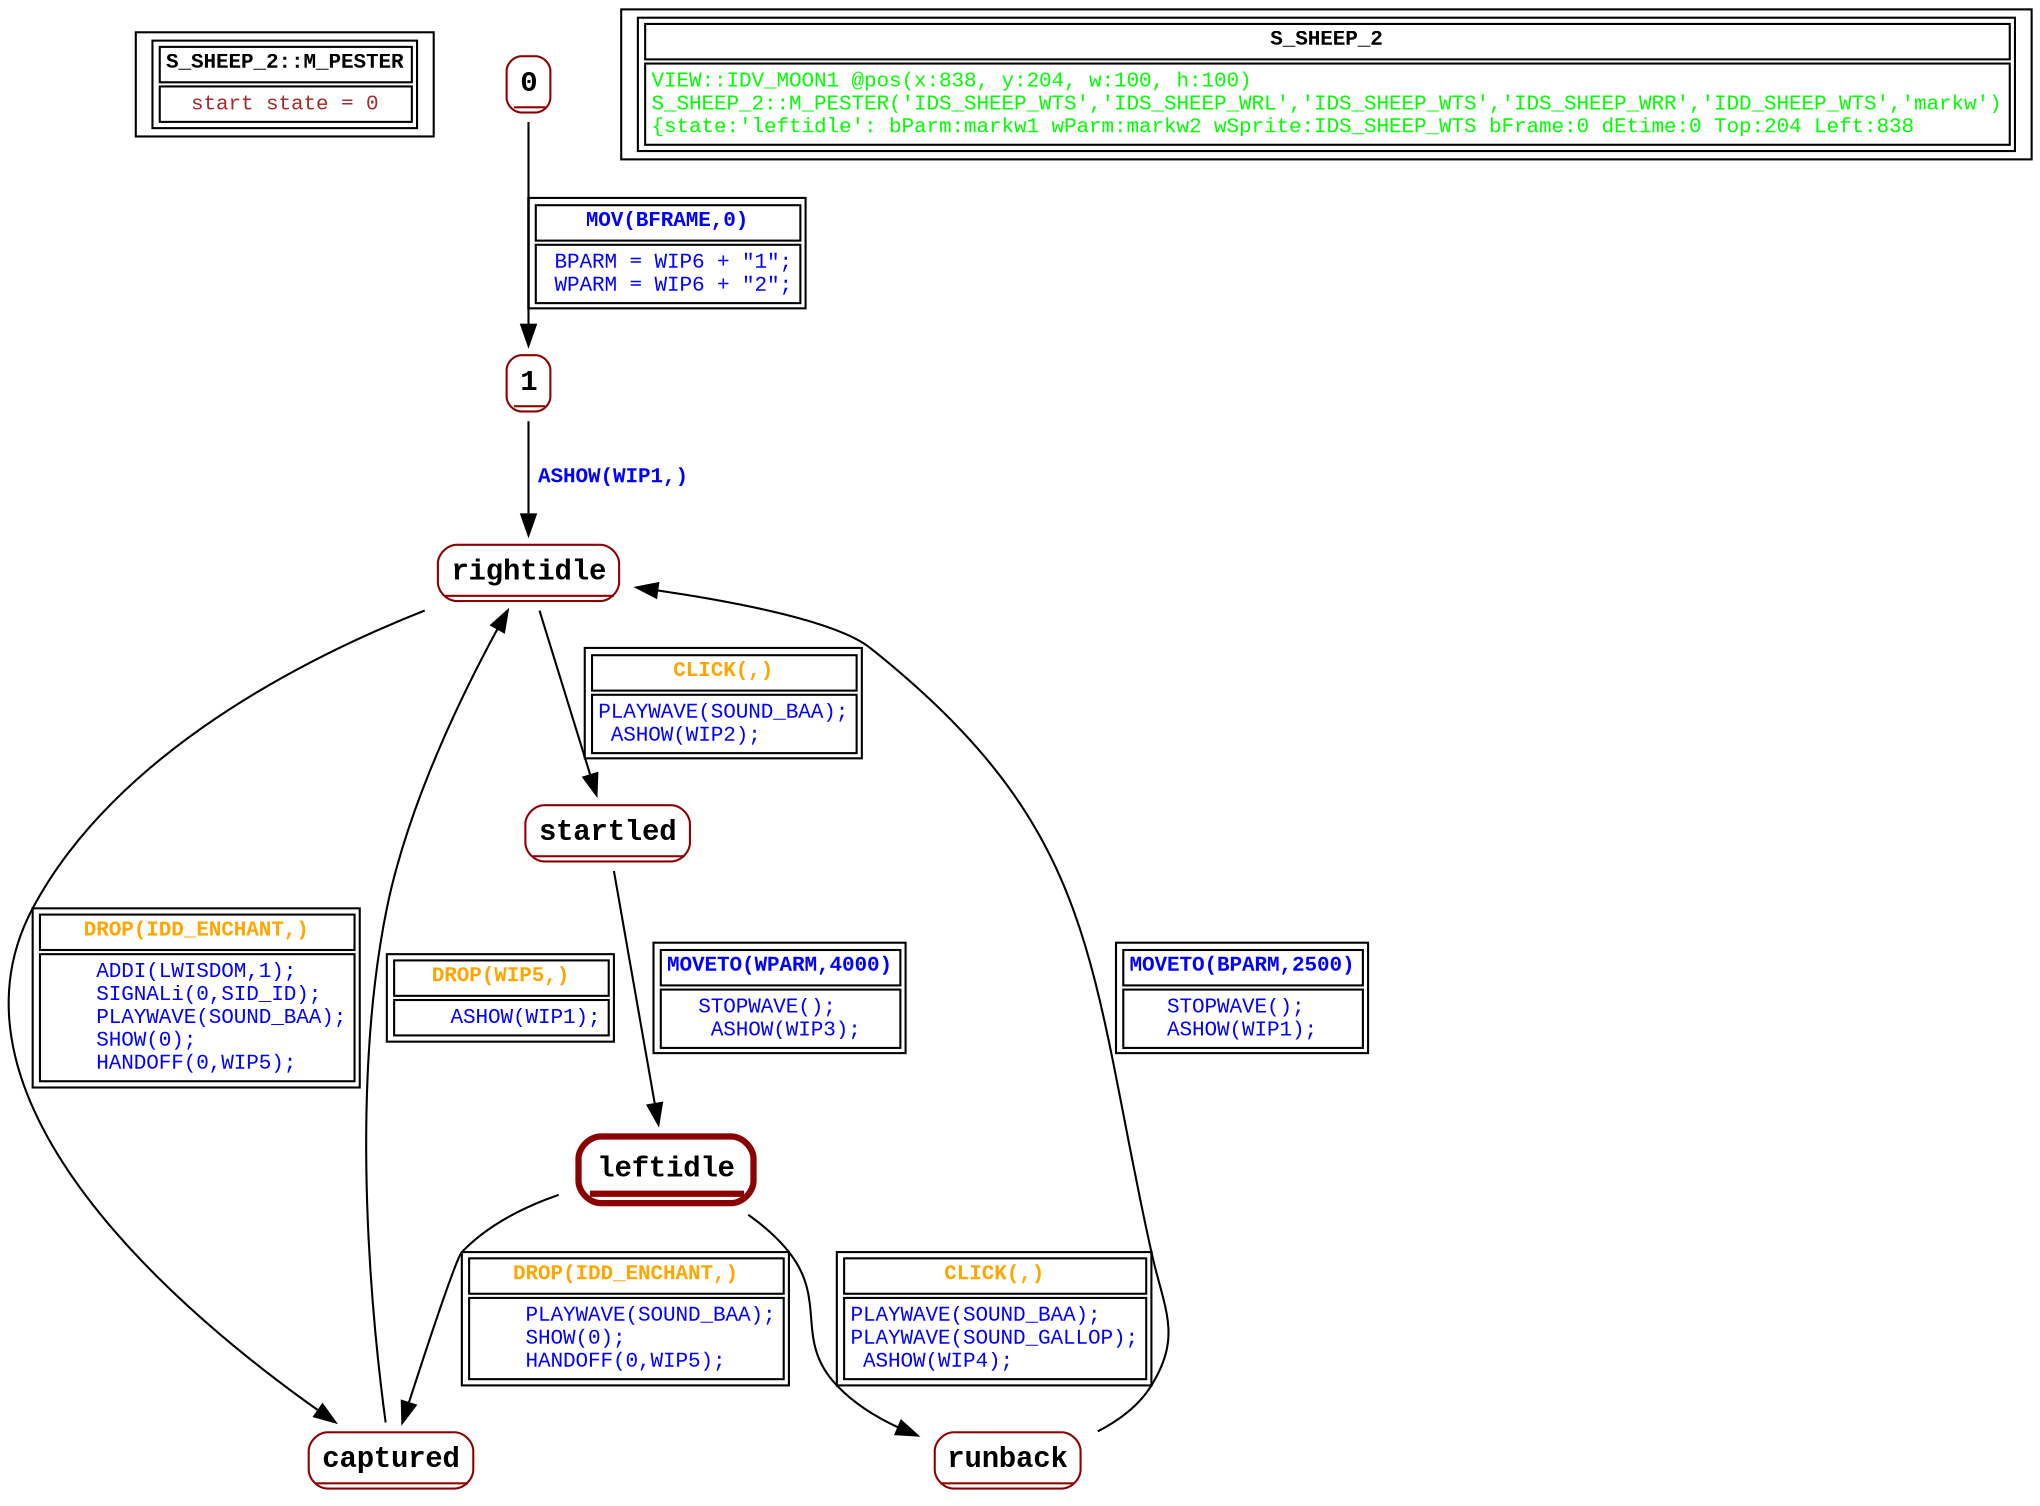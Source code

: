 digraph Automaton {
 fontname="Courier New"
	node [shape=oval, fontname="Courier New"];
	filename[shape = record, fontsize=10, label=< <table border="1"><tr><td><b>S_SHEEP_2::M_PESTER<br align="left"/></b></td></tr>
<tr><td><font point-size="10" color ="brown">start state = 0<br align="left"/></font></td></tr></table>>
];
	0[shape = none, fontsize=14, label=< <table border="1" color="darkred" style="rounded"><tr><td sides="b"><b>0<br align="left"/></b></td></tr>
</table>>];
"0" -> "1" [fontcolor=blue,fontsize=10,fontname="Courier New", label=< <table border="1"><tr><td><b>MOV(BFRAME,0)<br align="left"/></b></td></tr>
<tr><td><font point-size="10" color ="blue"> BPARM = WIP6 + &quot;1&quot;;<br align="left"/> WPARM = WIP6 + &quot;2&quot;;<br align="left"/></font></td></tr></table>>
];
	1[shape = none, fontsize=14, label=< <table border="1" color="darkred" style="rounded"><tr><td sides="b"><b>1<br align="left"/></b></td></tr>
</table>>];
"1" -> "rightidle" [fontcolor=blue,fontsize=10,fontname="Courier New", label=< <table border="0"><tr><td><b>ASHOW(WIP1,)<br align="left"/></b></td></tr>
</table>>
];
	captured[shape = none, fontsize=14, label=< <table border="1" color="darkred" style="rounded"><tr><td sides="b"><b>captured<br align="left"/></b></td></tr>
</table>>];
"captured" -> "rightidle" [fontcolor=orange,fontsize=10,fontname="Courier New", label=< <table border="1"><tr><td><b>DROP(WIP5,)<br align="left"/></b></td></tr>
<tr><td><font point-size="10" color ="blue">    ASHOW(WIP1);<br align="left"/></font></td></tr></table>>
];
	leftidle[shape = none, fontsize=14, label=< <table border="3" color="darkred" style="rounded"><tr><td sides="b"><b>leftidle<br align="left"/></b></td></tr>
</table>>];
"leftidle" -> "runback" [fontcolor=orange,fontsize=10,fontname="Courier New", label=< <table border="1"><tr><td><b>CLICK(,)<br align="left"/></b></td></tr>
<tr><td><font point-size="10" color ="blue">PLAYWAVE(SOUND_BAA);<br align="left"/>PLAYWAVE(SOUND_GALLOP);<br align="left"/> ASHOW(WIP4);<br align="left"/></font></td></tr></table>>
];
"leftidle" -> "captured" [fontcolor=orange,fontsize=10,fontname="Courier New", label=< <table border="1"><tr><td><b>DROP(IDD_ENCHANT,)<br align="left"/></b></td></tr>
<tr><td><font point-size="10" color ="blue">    PLAYWAVE(SOUND_BAA);<br align="left"/>    SHOW(0);<br align="left"/>    HANDOFF(0,WIP5);<br align="left"/></font></td></tr></table>>
];
	rightidle[shape = none, fontsize=14, label=< <table border="1" color="darkred" style="rounded"><tr><td sides="b"><b>rightidle<br align="left"/></b></td></tr>
</table>>];
"rightidle" -> "startled" [fontcolor=orange,fontsize=10,fontname="Courier New", label=< <table border="1"><tr><td><b>CLICK(,)<br align="left"/></b></td></tr>
<tr><td><font point-size="10" color ="blue">PLAYWAVE(SOUND_BAA);<br align="left"/> ASHOW(WIP2);<br align="left"/></font></td></tr></table>>
];
"rightidle" -> "captured" [fontcolor=orange,fontsize=10,fontname="Courier New", label=< <table border="1"><tr><td><b>DROP(IDD_ENCHANT,)<br align="left"/></b></td></tr>
<tr><td><font point-size="10" color ="blue">    ADDI(LWISDOM,1); <br align="left"/>    SIGNALi(0,SID_ID);<br align="left"/>    PLAYWAVE(SOUND_BAA);<br align="left"/>    SHOW(0);<br align="left"/>    HANDOFF(0,WIP5);<br align="left"/></font></td></tr></table>>
];
	runback[shape = none, fontsize=14, label=< <table border="1" color="darkred" style="rounded"><tr><td sides="b"><b>runback<br align="left"/></b></td></tr>
</table>>];
"runback" -> "rightidle" [fontcolor=blue,fontsize=10,fontname="Courier New", label=< <table border="1"><tr><td><b>MOVETO(BPARM,2500)<br align="left"/></b></td></tr>
<tr><td><font point-size="10" color ="blue">STOPWAVE();<br align="left"/>ASHOW(WIP1);<br align="left"/></font></td></tr></table>>
];
	startled[shape = none, fontsize=14, label=< <table border="1" color="darkred" style="rounded"><tr><td sides="b"><b>startled<br align="left"/></b></td></tr>
</table>>];
"startled" -> "leftidle" [fontcolor=blue,fontsize=10,fontname="Courier New", label=< <table border="1"><tr><td><b>MOVETO(WPARM,4000)<br align="left"/></b></td></tr>
<tr><td><font point-size="10" color ="blue">STOPWAVE();<br align="left"/> ASHOW(WIP3);<br align="left"/></font></td></tr></table>>
];
	status[shape = record, fontsize=10, label=< <table border="1"><tr><td><b>S_SHEEP_2<br align="left"/></b></td></tr>
<tr><td><font point-size="10" color ="green">VIEW::IDV_MOON1 @pos(x:838, y:204, w:100, h:100)<br align="left"/>S_SHEEP_2::M_PESTER(&apos;IDS_SHEEP_WTS&apos;,&apos;IDS_SHEEP_WRL&apos;,&apos;IDS_SHEEP_WTS&apos;,&apos;IDS_SHEEP_WRR&apos;,&apos;IDD_SHEEP_WTS&apos;,&apos;markw&apos;)<br align="left"/>			&#123;state:&apos;leftidle&apos;: bParm:markw1 wParm:markw2 wSprite:IDS_SHEEP_WTS bFrame:0 dEtime:0 Top:204 Left:838<br align="left"/></font></td></tr></table>>
];
}
